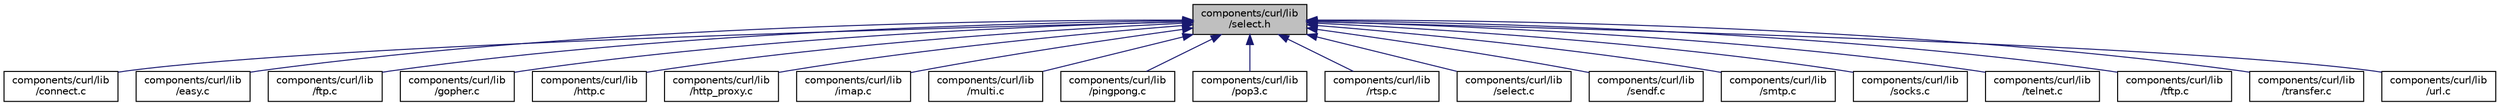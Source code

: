 digraph "components/curl/lib/select.h"
{
  edge [fontname="Helvetica",fontsize="10",labelfontname="Helvetica",labelfontsize="10"];
  node [fontname="Helvetica",fontsize="10",shape=record];
  Node21 [label="components/curl/lib\l/select.h",height=0.2,width=0.4,color="black", fillcolor="grey75", style="filled", fontcolor="black"];
  Node21 -> Node22 [dir="back",color="midnightblue",fontsize="10",style="solid",fontname="Helvetica"];
  Node22 [label="components/curl/lib\l/connect.c",height=0.2,width=0.4,color="black", fillcolor="white", style="filled",URL="$connect_8c.html"];
  Node21 -> Node23 [dir="back",color="midnightblue",fontsize="10",style="solid",fontname="Helvetica"];
  Node23 [label="components/curl/lib\l/easy.c",height=0.2,width=0.4,color="black", fillcolor="white", style="filled",URL="$easy_8c.html"];
  Node21 -> Node24 [dir="back",color="midnightblue",fontsize="10",style="solid",fontname="Helvetica"];
  Node24 [label="components/curl/lib\l/ftp.c",height=0.2,width=0.4,color="black", fillcolor="white", style="filled",URL="$ftp_8c.html"];
  Node21 -> Node25 [dir="back",color="midnightblue",fontsize="10",style="solid",fontname="Helvetica"];
  Node25 [label="components/curl/lib\l/gopher.c",height=0.2,width=0.4,color="black", fillcolor="white", style="filled",URL="$gopher_8c.html"];
  Node21 -> Node26 [dir="back",color="midnightblue",fontsize="10",style="solid",fontname="Helvetica"];
  Node26 [label="components/curl/lib\l/http.c",height=0.2,width=0.4,color="black", fillcolor="white", style="filled",URL="$http_8c.html"];
  Node21 -> Node27 [dir="back",color="midnightblue",fontsize="10",style="solid",fontname="Helvetica"];
  Node27 [label="components/curl/lib\l/http_proxy.c",height=0.2,width=0.4,color="black", fillcolor="white", style="filled",URL="$http__proxy_8c.html"];
  Node21 -> Node28 [dir="back",color="midnightblue",fontsize="10",style="solid",fontname="Helvetica"];
  Node28 [label="components/curl/lib\l/imap.c",height=0.2,width=0.4,color="black", fillcolor="white", style="filled",URL="$imap_8c.html"];
  Node21 -> Node29 [dir="back",color="midnightblue",fontsize="10",style="solid",fontname="Helvetica"];
  Node29 [label="components/curl/lib\l/multi.c",height=0.2,width=0.4,color="black", fillcolor="white", style="filled",URL="$multi_8c.html"];
  Node21 -> Node30 [dir="back",color="midnightblue",fontsize="10",style="solid",fontname="Helvetica"];
  Node30 [label="components/curl/lib\l/pingpong.c",height=0.2,width=0.4,color="black", fillcolor="white", style="filled",URL="$pingpong_8c.html"];
  Node21 -> Node31 [dir="back",color="midnightblue",fontsize="10",style="solid",fontname="Helvetica"];
  Node31 [label="components/curl/lib\l/pop3.c",height=0.2,width=0.4,color="black", fillcolor="white", style="filled",URL="$pop3_8c.html"];
  Node21 -> Node32 [dir="back",color="midnightblue",fontsize="10",style="solid",fontname="Helvetica"];
  Node32 [label="components/curl/lib\l/rtsp.c",height=0.2,width=0.4,color="black", fillcolor="white", style="filled",URL="$lib_2rtsp_8c.html"];
  Node21 -> Node33 [dir="back",color="midnightblue",fontsize="10",style="solid",fontname="Helvetica"];
  Node33 [label="components/curl/lib\l/select.c",height=0.2,width=0.4,color="black", fillcolor="white", style="filled",URL="$select_8c.html"];
  Node21 -> Node34 [dir="back",color="midnightblue",fontsize="10",style="solid",fontname="Helvetica"];
  Node34 [label="components/curl/lib\l/sendf.c",height=0.2,width=0.4,color="black", fillcolor="white", style="filled",URL="$sendf_8c.html"];
  Node21 -> Node35 [dir="back",color="midnightblue",fontsize="10",style="solid",fontname="Helvetica"];
  Node35 [label="components/curl/lib\l/smtp.c",height=0.2,width=0.4,color="black", fillcolor="white", style="filled",URL="$smtp_8c.html"];
  Node21 -> Node36 [dir="back",color="midnightblue",fontsize="10",style="solid",fontname="Helvetica"];
  Node36 [label="components/curl/lib\l/socks.c",height=0.2,width=0.4,color="black", fillcolor="white", style="filled",URL="$socks_8c.html"];
  Node21 -> Node37 [dir="back",color="midnightblue",fontsize="10",style="solid",fontname="Helvetica"];
  Node37 [label="components/curl/lib\l/telnet.c",height=0.2,width=0.4,color="black", fillcolor="white", style="filled",URL="$components_2curl_2lib_2telnet_8c.html"];
  Node21 -> Node38 [dir="back",color="midnightblue",fontsize="10",style="solid",fontname="Helvetica"];
  Node38 [label="components/curl/lib\l/tftp.c",height=0.2,width=0.4,color="black", fillcolor="white", style="filled",URL="$tftp_8c.html"];
  Node21 -> Node39 [dir="back",color="midnightblue",fontsize="10",style="solid",fontname="Helvetica"];
  Node39 [label="components/curl/lib\l/transfer.c",height=0.2,width=0.4,color="black", fillcolor="white", style="filled",URL="$transfer_8c.html"];
  Node21 -> Node40 [dir="back",color="midnightblue",fontsize="10",style="solid",fontname="Helvetica"];
  Node40 [label="components/curl/lib\l/url.c",height=0.2,width=0.4,color="black", fillcolor="white", style="filled",URL="$url_8c.html"];
}
